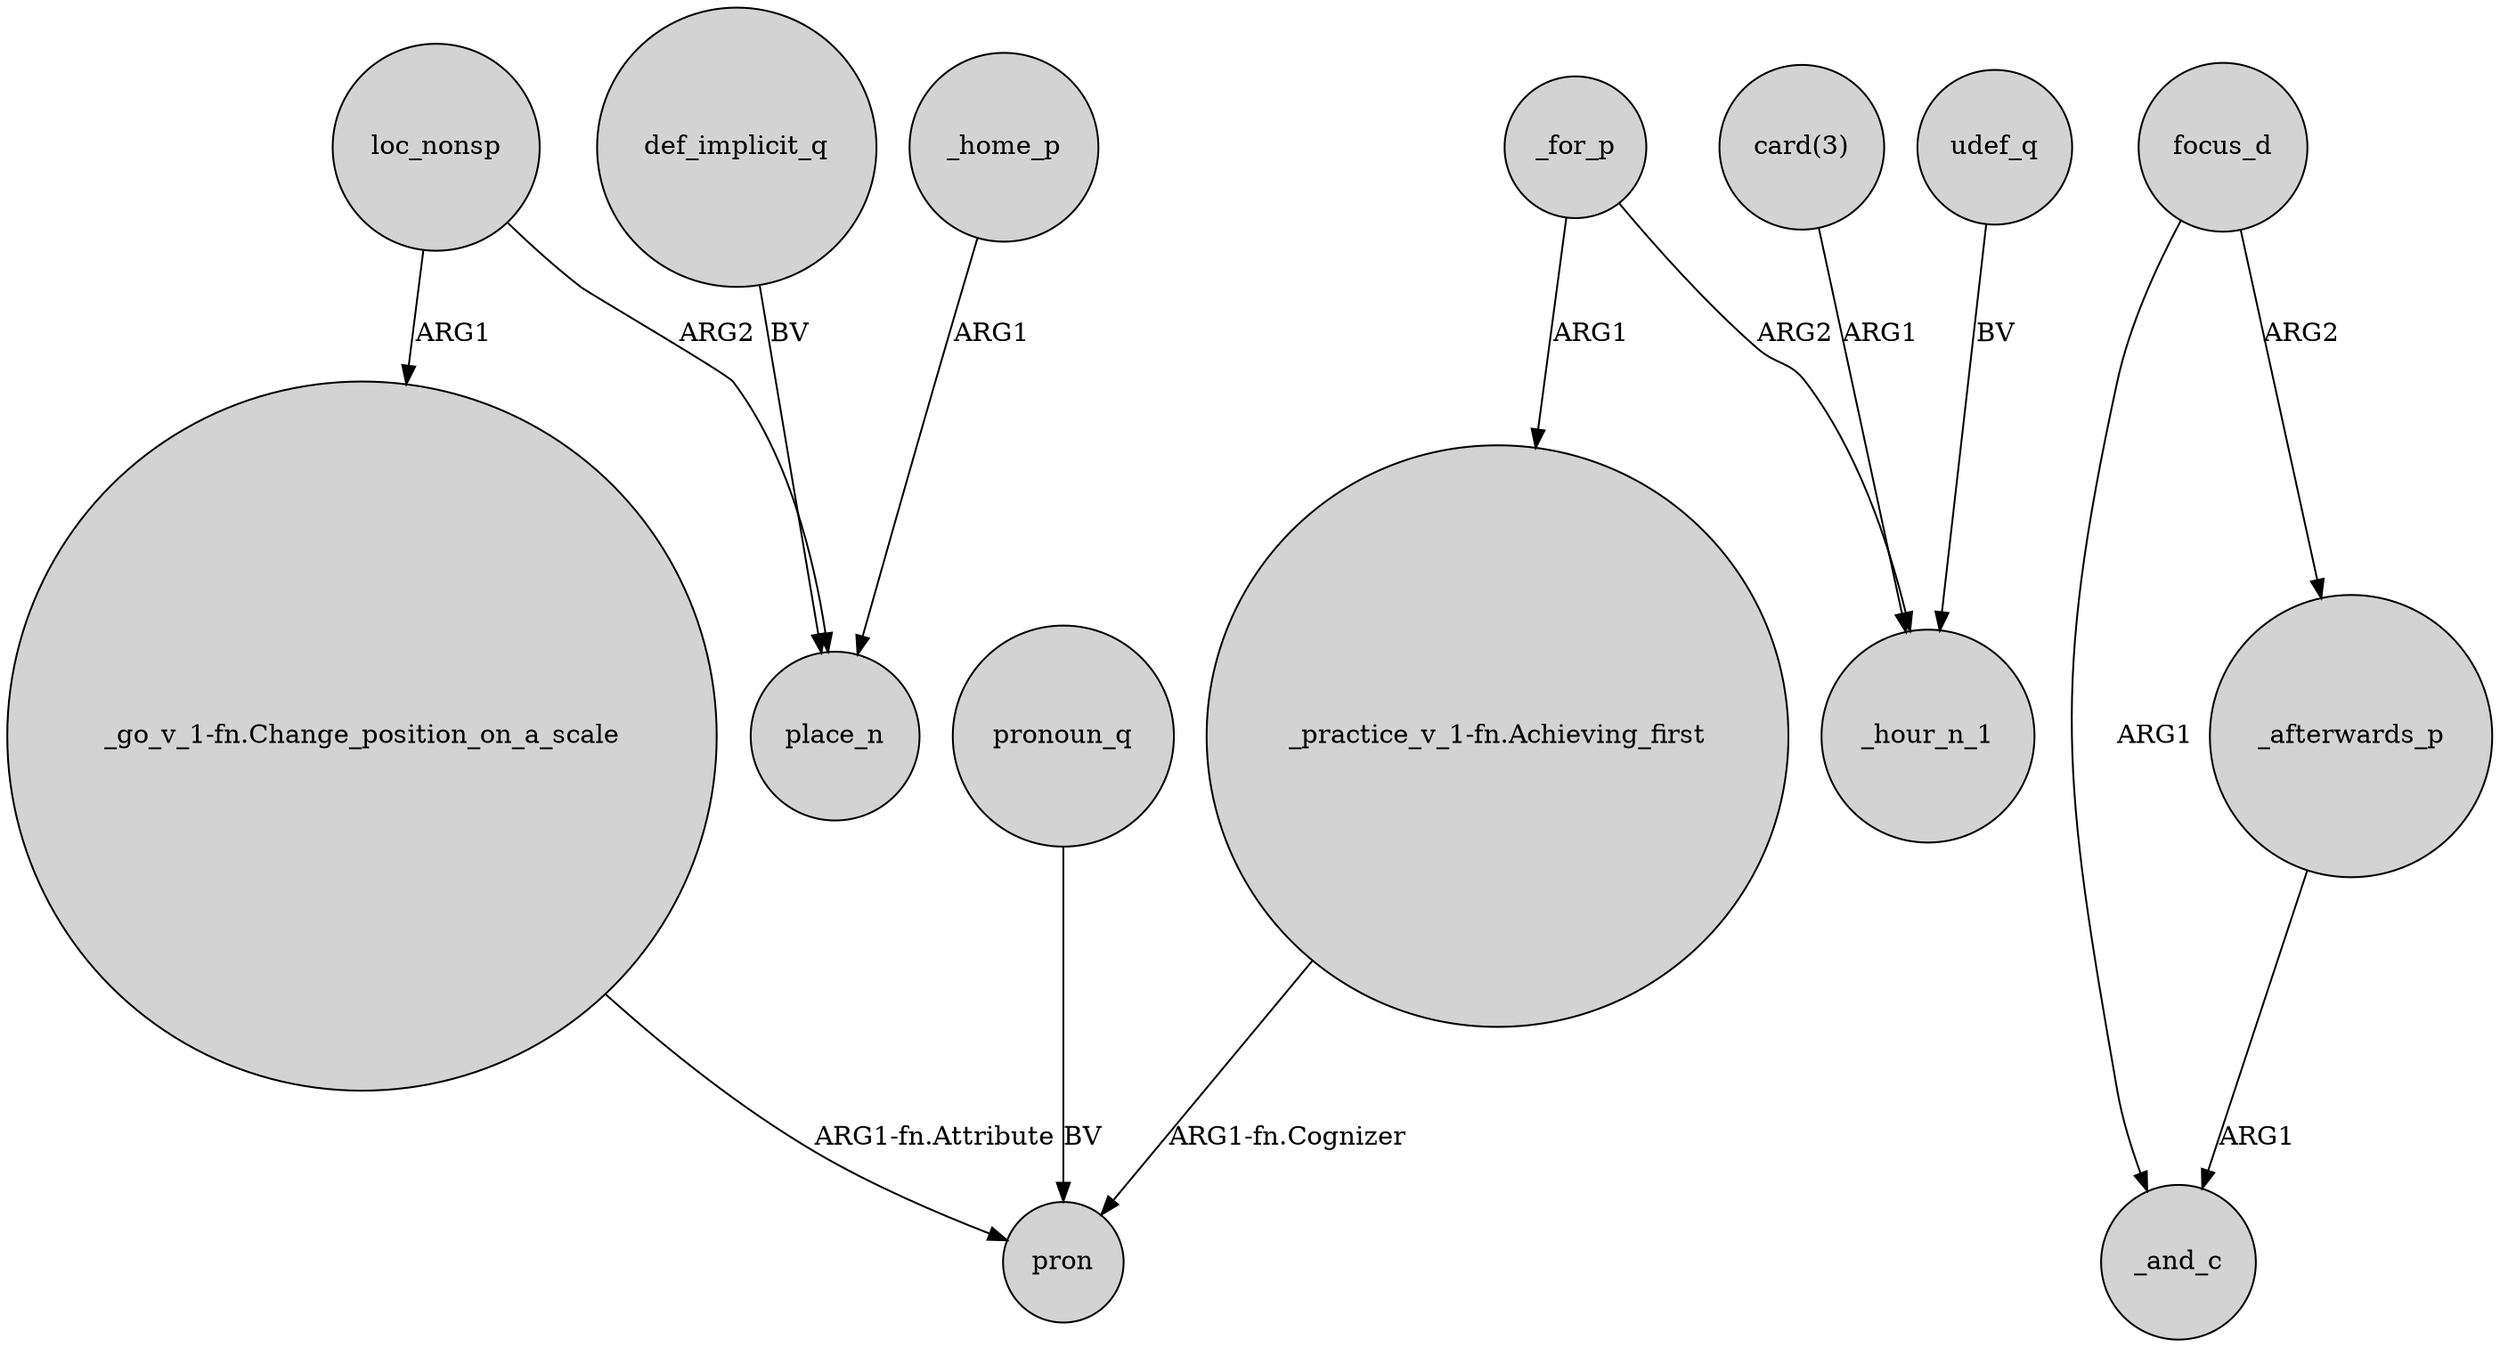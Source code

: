 digraph {
	node [shape=circle style=filled]
	"_practice_v_1-fn.Achieving_first" -> pron [label="ARG1-fn.Cognizer"]
	loc_nonsp -> place_n [label=ARG2]
	_for_p -> "_practice_v_1-fn.Achieving_first" [label=ARG1]
	loc_nonsp -> "_go_v_1-fn.Change_position_on_a_scale" [label=ARG1]
	"_go_v_1-fn.Change_position_on_a_scale" -> pron [label="ARG1-fn.Attribute"]
	def_implicit_q -> place_n [label=BV]
	focus_d -> _and_c [label=ARG1]
	_for_p -> _hour_n_1 [label=ARG2]
	focus_d -> _afterwards_p [label=ARG2]
	"card(3)" -> _hour_n_1 [label=ARG1]
	_home_p -> place_n [label=ARG1]
	pronoun_q -> pron [label=BV]
	udef_q -> _hour_n_1 [label=BV]
	_afterwards_p -> _and_c [label=ARG1]
}

